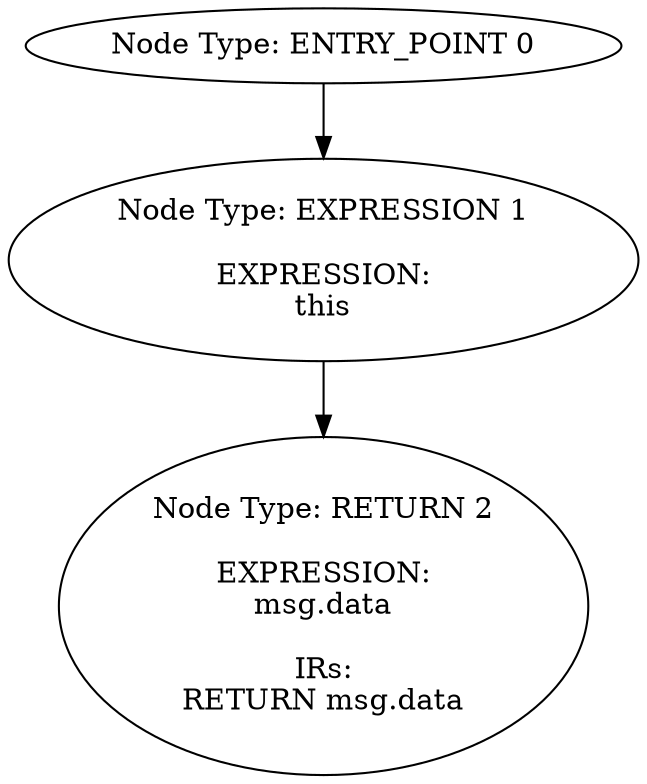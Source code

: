 digraph{
0[label="Node Type: ENTRY_POINT 0
"];
0->1;
1[label="Node Type: EXPRESSION 1

EXPRESSION:
this
"];
1->2;
2[label="Node Type: RETURN 2

EXPRESSION:
msg.data

IRs:
RETURN msg.data"];
}
